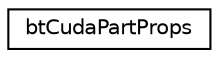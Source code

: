 digraph "Graphical Class Hierarchy"
{
  edge [fontname="Helvetica",fontsize="10",labelfontname="Helvetica",labelfontsize="10"];
  node [fontname="Helvetica",fontsize="10",shape=record];
  rankdir="LR";
  Node1 [label="btCudaPartProps",height=0.2,width=0.4,color="black", fillcolor="white", style="filled",URL="$structbt_cuda_part_props.html"];
}
